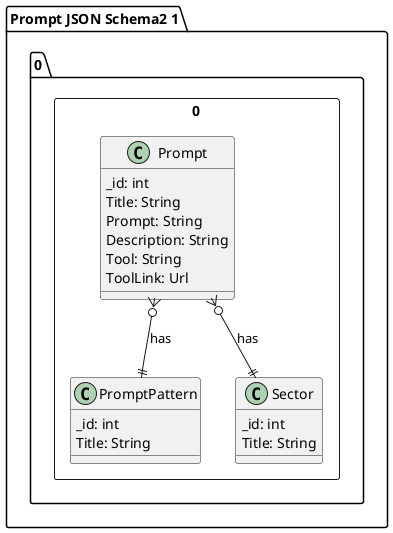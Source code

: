 @startuml

package "Prompt JSON Schema2 1.0.0" <<Rectangle>> {
    class Prompt {
        _id: int
        Title: String
        Prompt: String
        Description: String
        Tool: String
        ToolLink: Url
    }

    class PromptPattern {
        _id: int
        Title: String
    }

    class Sector {
        _id: int
        Title: String
    }

    Prompt }o--|| PromptPattern : has
    Prompt }o--|| Sector : has
}

@enduml
